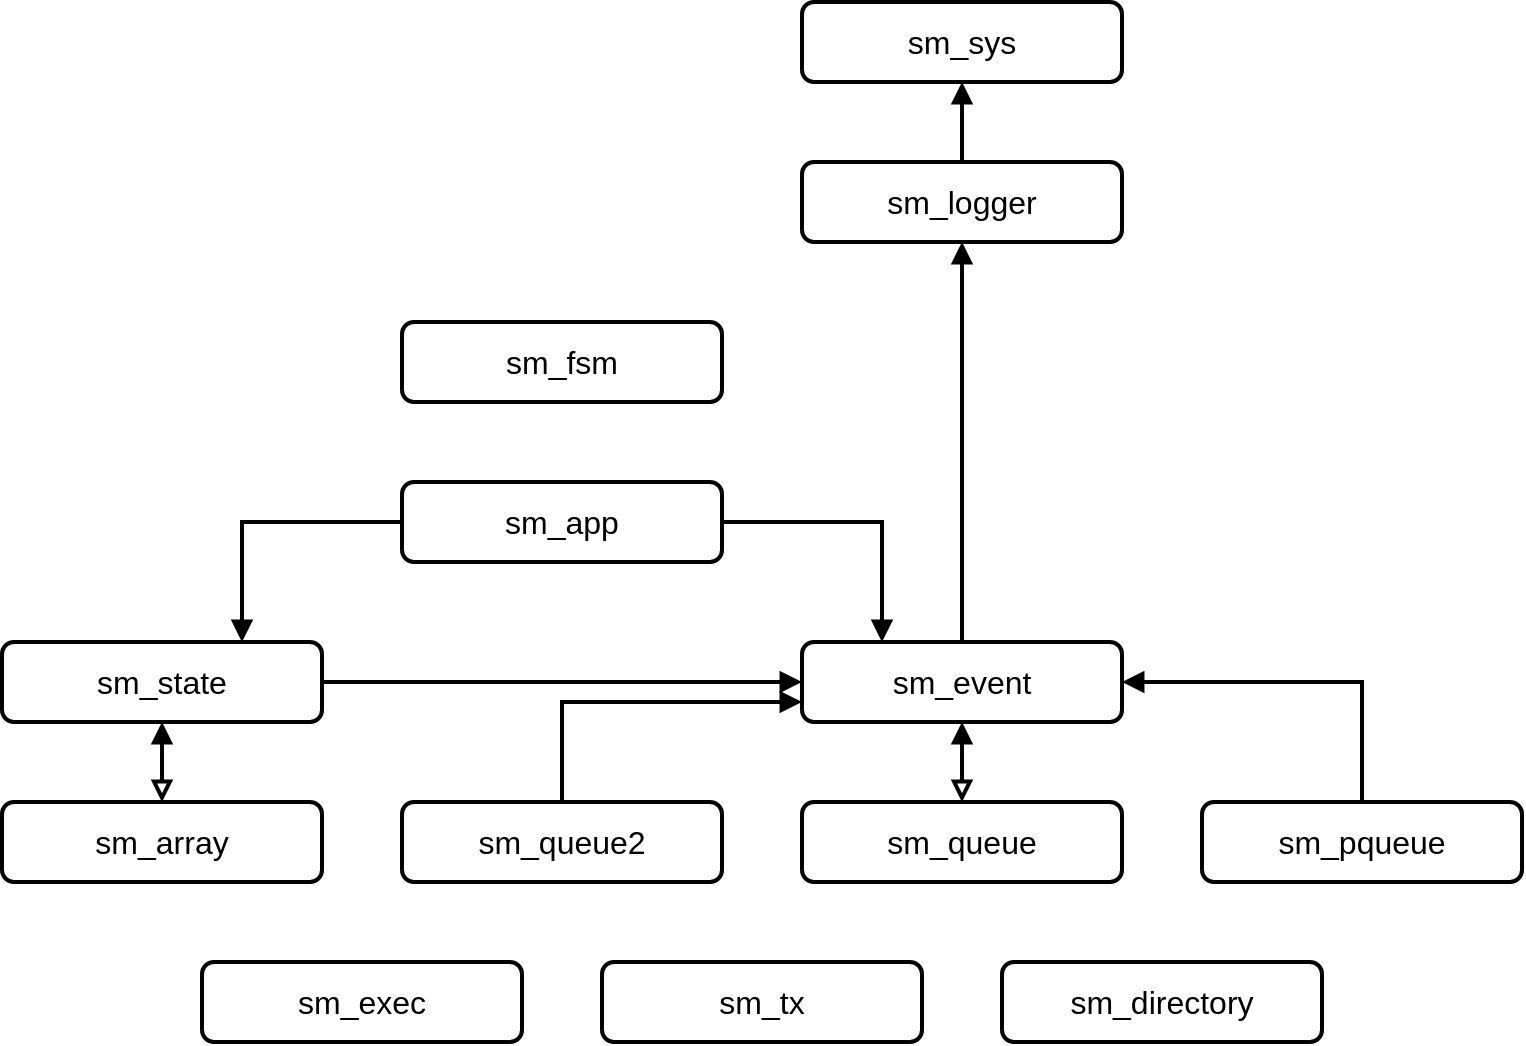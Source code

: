 <mxfile version="21.2.1" type="device">
  <diagram name="Page-1" id="M0VkthZNHpner8i7G0ue">
    <mxGraphModel dx="1182" dy="697" grid="1" gridSize="10" guides="1" tooltips="1" connect="1" arrows="1" fold="1" page="1" pageScale="1" pageWidth="1169" pageHeight="827" math="0" shadow="0">
      <root>
        <mxCell id="0" />
        <mxCell id="1" parent="0" />
        <mxCell id="8QDnr4EO980iNJ-GkDg1-1" value="sm_tx" style="rounded=1;whiteSpace=wrap;html=1;strokeWidth=2;fontSize=16;" parent="1" vertex="1">
          <mxGeometry x="400" y="520" width="160" height="40" as="geometry" />
        </mxCell>
        <mxCell id="8QDnr4EO980iNJ-GkDg1-2" value="sm_exec" style="rounded=1;whiteSpace=wrap;html=1;strokeWidth=2;fontSize=16;" parent="1" vertex="1">
          <mxGeometry x="200" y="520" width="160" height="40" as="geometry" />
        </mxCell>
        <mxCell id="8QDnr4EO980iNJ-GkDg1-17" style="edgeStyle=orthogonalEdgeStyle;rounded=0;orthogonalLoop=1;jettySize=auto;html=1;entryX=1;entryY=0.5;entryDx=0;entryDy=0;exitX=0.5;exitY=0;exitDx=0;exitDy=0;strokeWidth=2;startArrow=none;startFill=0;endArrow=block;endFill=1;" parent="1" source="8QDnr4EO980iNJ-GkDg1-3" target="8QDnr4EO980iNJ-GkDg1-9" edge="1">
          <mxGeometry relative="1" as="geometry">
            <Array as="points">
              <mxPoint x="780" y="380" />
            </Array>
          </mxGeometry>
        </mxCell>
        <mxCell id="8QDnr4EO980iNJ-GkDg1-3" value="sm_pqueue" style="rounded=1;whiteSpace=wrap;html=1;strokeWidth=2;fontSize=16;" parent="1" vertex="1">
          <mxGeometry x="700" y="440" width="160" height="40" as="geometry" />
        </mxCell>
        <mxCell id="fQMnhLiNOGM2dNRzDINb-1" value="" style="edgeStyle=orthogonalEdgeStyle;rounded=0;orthogonalLoop=1;jettySize=auto;html=1;strokeWidth=2;entryX=0.5;entryY=1;entryDx=0;entryDy=0;endArrow=block;endFill=1;" parent="1" source="8QDnr4EO980iNJ-GkDg1-4" target="8QDnr4EO980iNJ-GkDg1-10" edge="1">
          <mxGeometry relative="1" as="geometry">
            <mxPoint x="460" y="140" as="targetPoint" />
          </mxGeometry>
        </mxCell>
        <mxCell id="8QDnr4EO980iNJ-GkDg1-4" value="sm_logger" style="rounded=1;whiteSpace=wrap;html=1;strokeWidth=2;fontSize=16;" parent="1" vertex="1">
          <mxGeometry x="500" y="120" width="160" height="40" as="geometry" />
        </mxCell>
        <mxCell id="8QDnr4EO980iNJ-GkDg1-5" value="sm_state" style="rounded=1;whiteSpace=wrap;html=1;strokeWidth=2;fontSize=16;" parent="1" vertex="1">
          <mxGeometry x="100" y="360" width="160" height="40" as="geometry" />
        </mxCell>
        <mxCell id="8QDnr4EO980iNJ-GkDg1-14" value="" style="edgeStyle=orthogonalEdgeStyle;rounded=0;orthogonalLoop=1;jettySize=auto;html=1;exitX=0;exitY=0.5;exitDx=0;exitDy=0;entryX=0.75;entryY=0;entryDx=0;entryDy=0;strokeWidth=2;endArrow=block;endFill=1;startArrow=none;startFill=0;" parent="1" source="8QDnr4EO980iNJ-GkDg1-6" target="8QDnr4EO980iNJ-GkDg1-5" edge="1">
          <mxGeometry relative="1" as="geometry">
            <mxPoint x="340" y="180" as="targetPoint" />
            <Array as="points">
              <mxPoint x="220" y="300" />
            </Array>
          </mxGeometry>
        </mxCell>
        <mxCell id="XemBDaCIS_4RcBF1K5VJ-4" value="" style="edgeStyle=orthogonalEdgeStyle;rounded=0;orthogonalLoop=1;jettySize=auto;html=1;entryX=0.25;entryY=0;entryDx=0;entryDy=0;strokeWidth=2;endArrow=block;endFill=1;exitX=1;exitY=0.5;exitDx=0;exitDy=0;startArrow=none;startFill=0;" edge="1" parent="1" source="8QDnr4EO980iNJ-GkDg1-6" target="8QDnr4EO980iNJ-GkDg1-9">
          <mxGeometry relative="1" as="geometry">
            <Array as="points">
              <mxPoint x="540" y="300" />
            </Array>
          </mxGeometry>
        </mxCell>
        <mxCell id="8QDnr4EO980iNJ-GkDg1-6" value="sm_app" style="rounded=1;whiteSpace=wrap;html=1;strokeWidth=2;fontSize=16;" parent="1" vertex="1">
          <mxGeometry x="300" y="280" width="160" height="40" as="geometry" />
        </mxCell>
        <mxCell id="8QDnr4EO980iNJ-GkDg1-13" value="" style="edgeStyle=orthogonalEdgeStyle;rounded=0;orthogonalLoop=1;jettySize=auto;html=1;exitX=0.5;exitY=0;exitDx=0;exitDy=0;entryX=0.5;entryY=1;entryDx=0;entryDy=0;strokeWidth=2;endArrow=block;endFill=1;startArrow=block;startFill=0;" parent="1" source="8QDnr4EO980iNJ-GkDg1-8" target="8QDnr4EO980iNJ-GkDg1-9" edge="1">
          <mxGeometry relative="1" as="geometry" />
        </mxCell>
        <mxCell id="XemBDaCIS_4RcBF1K5VJ-3" value="" style="edgeStyle=orthogonalEdgeStyle;rounded=0;orthogonalLoop=1;jettySize=auto;html=1;exitX=1;exitY=0.5;exitDx=0;exitDy=0;strokeWidth=2;endArrow=block;endFill=1;entryX=0;entryY=0.5;entryDx=0;entryDy=0;" edge="1" parent="1" source="8QDnr4EO980iNJ-GkDg1-5" target="8QDnr4EO980iNJ-GkDg1-9">
          <mxGeometry relative="1" as="geometry">
            <mxPoint x="380" y="380" as="targetPoint" />
          </mxGeometry>
        </mxCell>
        <mxCell id="8QDnr4EO980iNJ-GkDg1-7" value="sm_queue2" style="rounded=1;whiteSpace=wrap;html=1;strokeWidth=2;fontSize=16;" parent="1" vertex="1">
          <mxGeometry x="300" y="440" width="160" height="40" as="geometry" />
        </mxCell>
        <mxCell id="8QDnr4EO980iNJ-GkDg1-12" value="" style="edgeStyle=orthogonalEdgeStyle;rounded=0;orthogonalLoop=1;jettySize=auto;html=1;entryX=0;entryY=0.75;entryDx=0;entryDy=0;strokeWidth=2;endArrow=block;endFill=1;startArrow=none;startFill=0;" parent="1" target="8QDnr4EO980iNJ-GkDg1-9" edge="1">
          <mxGeometry relative="1" as="geometry">
            <mxPoint x="380" y="440" as="sourcePoint" />
            <Array as="points">
              <mxPoint x="380" y="390" />
            </Array>
          </mxGeometry>
        </mxCell>
        <mxCell id="8QDnr4EO980iNJ-GkDg1-8" value="sm_queue" style="rounded=1;whiteSpace=wrap;html=1;strokeWidth=2;fontSize=16;" parent="1" vertex="1">
          <mxGeometry x="500" y="440" width="160" height="40" as="geometry" />
        </mxCell>
        <mxCell id="8QDnr4EO980iNJ-GkDg1-16" value="" style="edgeStyle=orthogonalEdgeStyle;rounded=0;orthogonalLoop=1;jettySize=auto;html=1;entryX=0.5;entryY=1;entryDx=0;entryDy=0;exitX=0.5;exitY=0;exitDx=0;exitDy=0;strokeWidth=2;endArrow=block;endFill=1;" parent="1" source="8QDnr4EO980iNJ-GkDg1-9" target="8QDnr4EO980iNJ-GkDg1-4" edge="1">
          <mxGeometry relative="1" as="geometry" />
        </mxCell>
        <mxCell id="8QDnr4EO980iNJ-GkDg1-9" value="sm_event" style="rounded=1;whiteSpace=wrap;html=1;strokeWidth=2;fontSize=16;" parent="1" vertex="1">
          <mxGeometry x="500" y="360" width="160" height="40" as="geometry" />
        </mxCell>
        <mxCell id="8QDnr4EO980iNJ-GkDg1-10" value="sm_sys" style="rounded=1;whiteSpace=wrap;html=1;strokeWidth=2;fontSize=16;" parent="1" vertex="1">
          <mxGeometry x="500" y="40" width="160" height="40" as="geometry" />
        </mxCell>
        <mxCell id="8QDnr4EO980iNJ-GkDg1-20" value="sm_directory" style="rounded=1;whiteSpace=wrap;html=1;strokeWidth=2;fontSize=16;" parent="1" vertex="1">
          <mxGeometry x="600" y="520" width="160" height="40" as="geometry" />
        </mxCell>
        <mxCell id="8QDnr4EO980iNJ-GkDg1-22" value="sm_fsm" style="rounded=1;whiteSpace=wrap;html=1;strokeWidth=2;fontSize=16;" parent="1" vertex="1">
          <mxGeometry x="300" y="200" width="160" height="40" as="geometry" />
        </mxCell>
        <mxCell id="XemBDaCIS_4RcBF1K5VJ-2" value="" style="edgeStyle=orthogonalEdgeStyle;rounded=0;orthogonalLoop=1;jettySize=auto;html=1;strokeWidth=2;endArrow=block;endFill=1;startArrow=block;startFill=0;" edge="1" parent="1" source="XemBDaCIS_4RcBF1K5VJ-1" target="8QDnr4EO980iNJ-GkDg1-5">
          <mxGeometry relative="1" as="geometry" />
        </mxCell>
        <mxCell id="XemBDaCIS_4RcBF1K5VJ-1" value="sm_array" style="rounded=1;whiteSpace=wrap;html=1;strokeWidth=2;fontSize=16;" vertex="1" parent="1">
          <mxGeometry x="100" y="440" width="160" height="40" as="geometry" />
        </mxCell>
      </root>
    </mxGraphModel>
  </diagram>
</mxfile>
